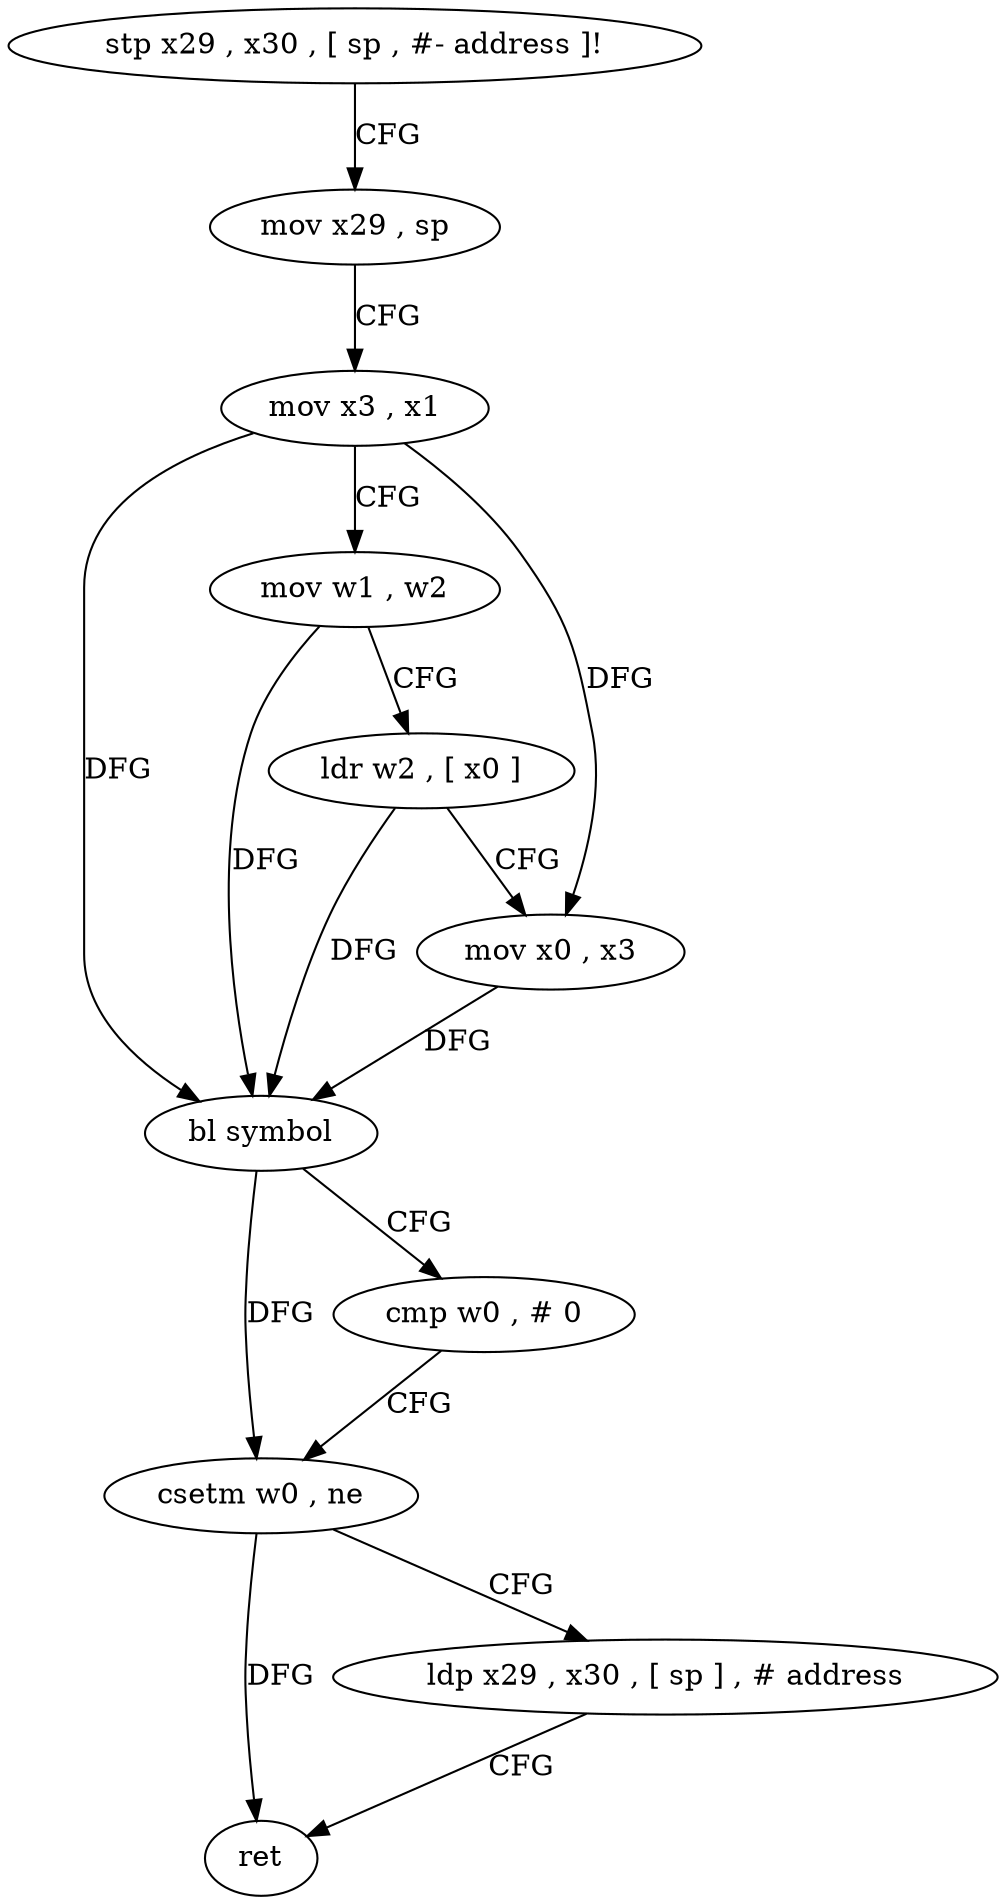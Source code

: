 digraph "func" {
"152340" [label = "stp x29 , x30 , [ sp , #- address ]!" ]
"152344" [label = "mov x29 , sp" ]
"152348" [label = "mov x3 , x1" ]
"152352" [label = "mov w1 , w2" ]
"152356" [label = "ldr w2 , [ x0 ]" ]
"152360" [label = "mov x0 , x3" ]
"152364" [label = "bl symbol" ]
"152368" [label = "cmp w0 , # 0" ]
"152372" [label = "csetm w0 , ne" ]
"152376" [label = "ldp x29 , x30 , [ sp ] , # address" ]
"152380" [label = "ret" ]
"152340" -> "152344" [ label = "CFG" ]
"152344" -> "152348" [ label = "CFG" ]
"152348" -> "152352" [ label = "CFG" ]
"152348" -> "152360" [ label = "DFG" ]
"152348" -> "152364" [ label = "DFG" ]
"152352" -> "152356" [ label = "CFG" ]
"152352" -> "152364" [ label = "DFG" ]
"152356" -> "152360" [ label = "CFG" ]
"152356" -> "152364" [ label = "DFG" ]
"152360" -> "152364" [ label = "DFG" ]
"152364" -> "152368" [ label = "CFG" ]
"152364" -> "152372" [ label = "DFG" ]
"152368" -> "152372" [ label = "CFG" ]
"152372" -> "152376" [ label = "CFG" ]
"152372" -> "152380" [ label = "DFG" ]
"152376" -> "152380" [ label = "CFG" ]
}
